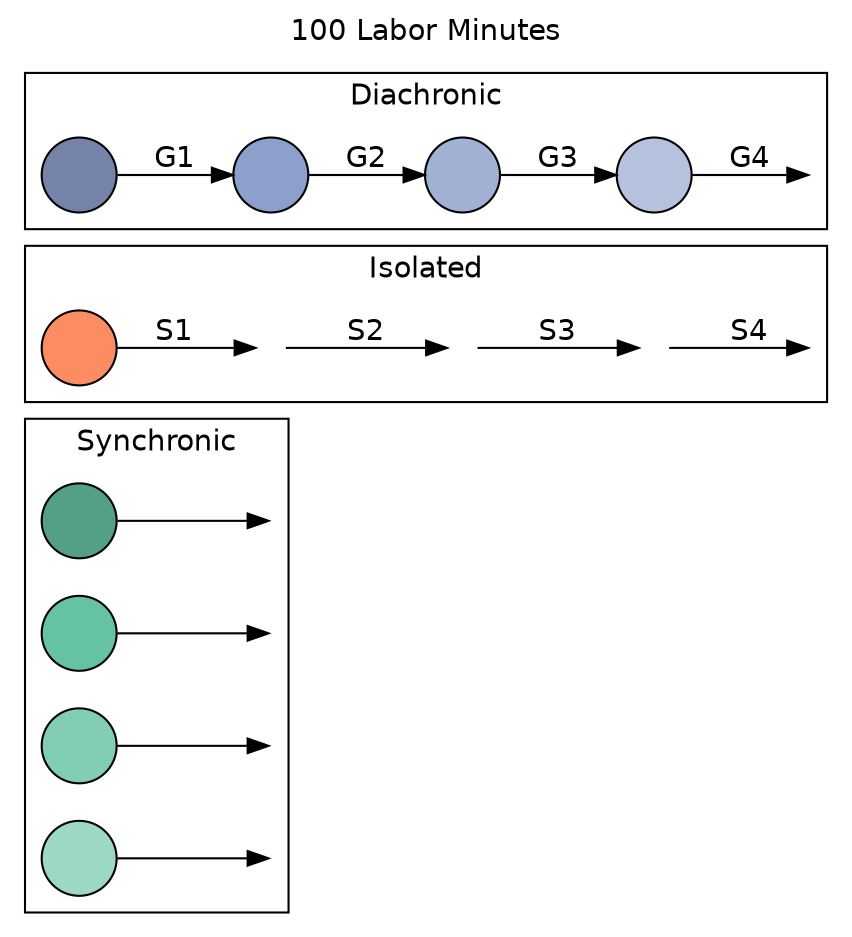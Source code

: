 digraph {
  rankdir=LR;
  label="100 Labor Minutes";
  labelloc=t;
  fontname=helvetica;
  // bgcolor=transparent;

  node[fontname=helvetica; label=""; style=filled; shape=circle];
  edge[fontname=helvetica];

  // Set cluster order (top to bottom) by initializing
  // nodes in each cluster starting from bottom to top
  s4_1, solo_s1, d1;

  // Colors are people
  s4_1[fillcolor="#549F88"];
  s4_2[fillcolor="#66C2A5"];
  s4_3[fillcolor="#81CDB5"];
  s4_4[fillcolor="#9DD8C5"];
  d1[fillcolor="#7483A7"];
  d2[fillcolor="#8DA0CB"];
  d3[fillcolor="#A1B1D4"];
  d4[fillcolor="#B6C2DD"];
  solo_s1[fillcolor="#FC8D62"];

  // Invisible last nodes
  dinv1, soloinv2, s4inv1, s4inv2, s4inv3, s4inv4[style=invis, width=0];

  subgraph cluster1 {
    label="Diachronic";
    d1 -> d2[label="G1"];
    d2 -> d3[label="G2"];
    d3 -> d4[label="G3"];
    d4 -> dinv1[label="G4"];
  }

  subgraph cluster2 {
    label="Isolated";
    solo_s1 -> solo_s2[label="S1"];
    solo_s2 -> solo_s3[label="S2"];
    solo_s3 -> solo_s4[label="S3"];
    solo_s4 -> soloinv2[label="S4"];

    solo_s2, solo_s3, solo_s4[style=invis, width=0.2];
  }

  subgraph cluster3 {
    label="Synchronic";
    rankdir=TB;
    s4_1 -> s4inv1;
    s4_2 -> s4inv2;
    s4_3 -> s4inv3;
    s4_4 -> s4inv4;
  }

}
